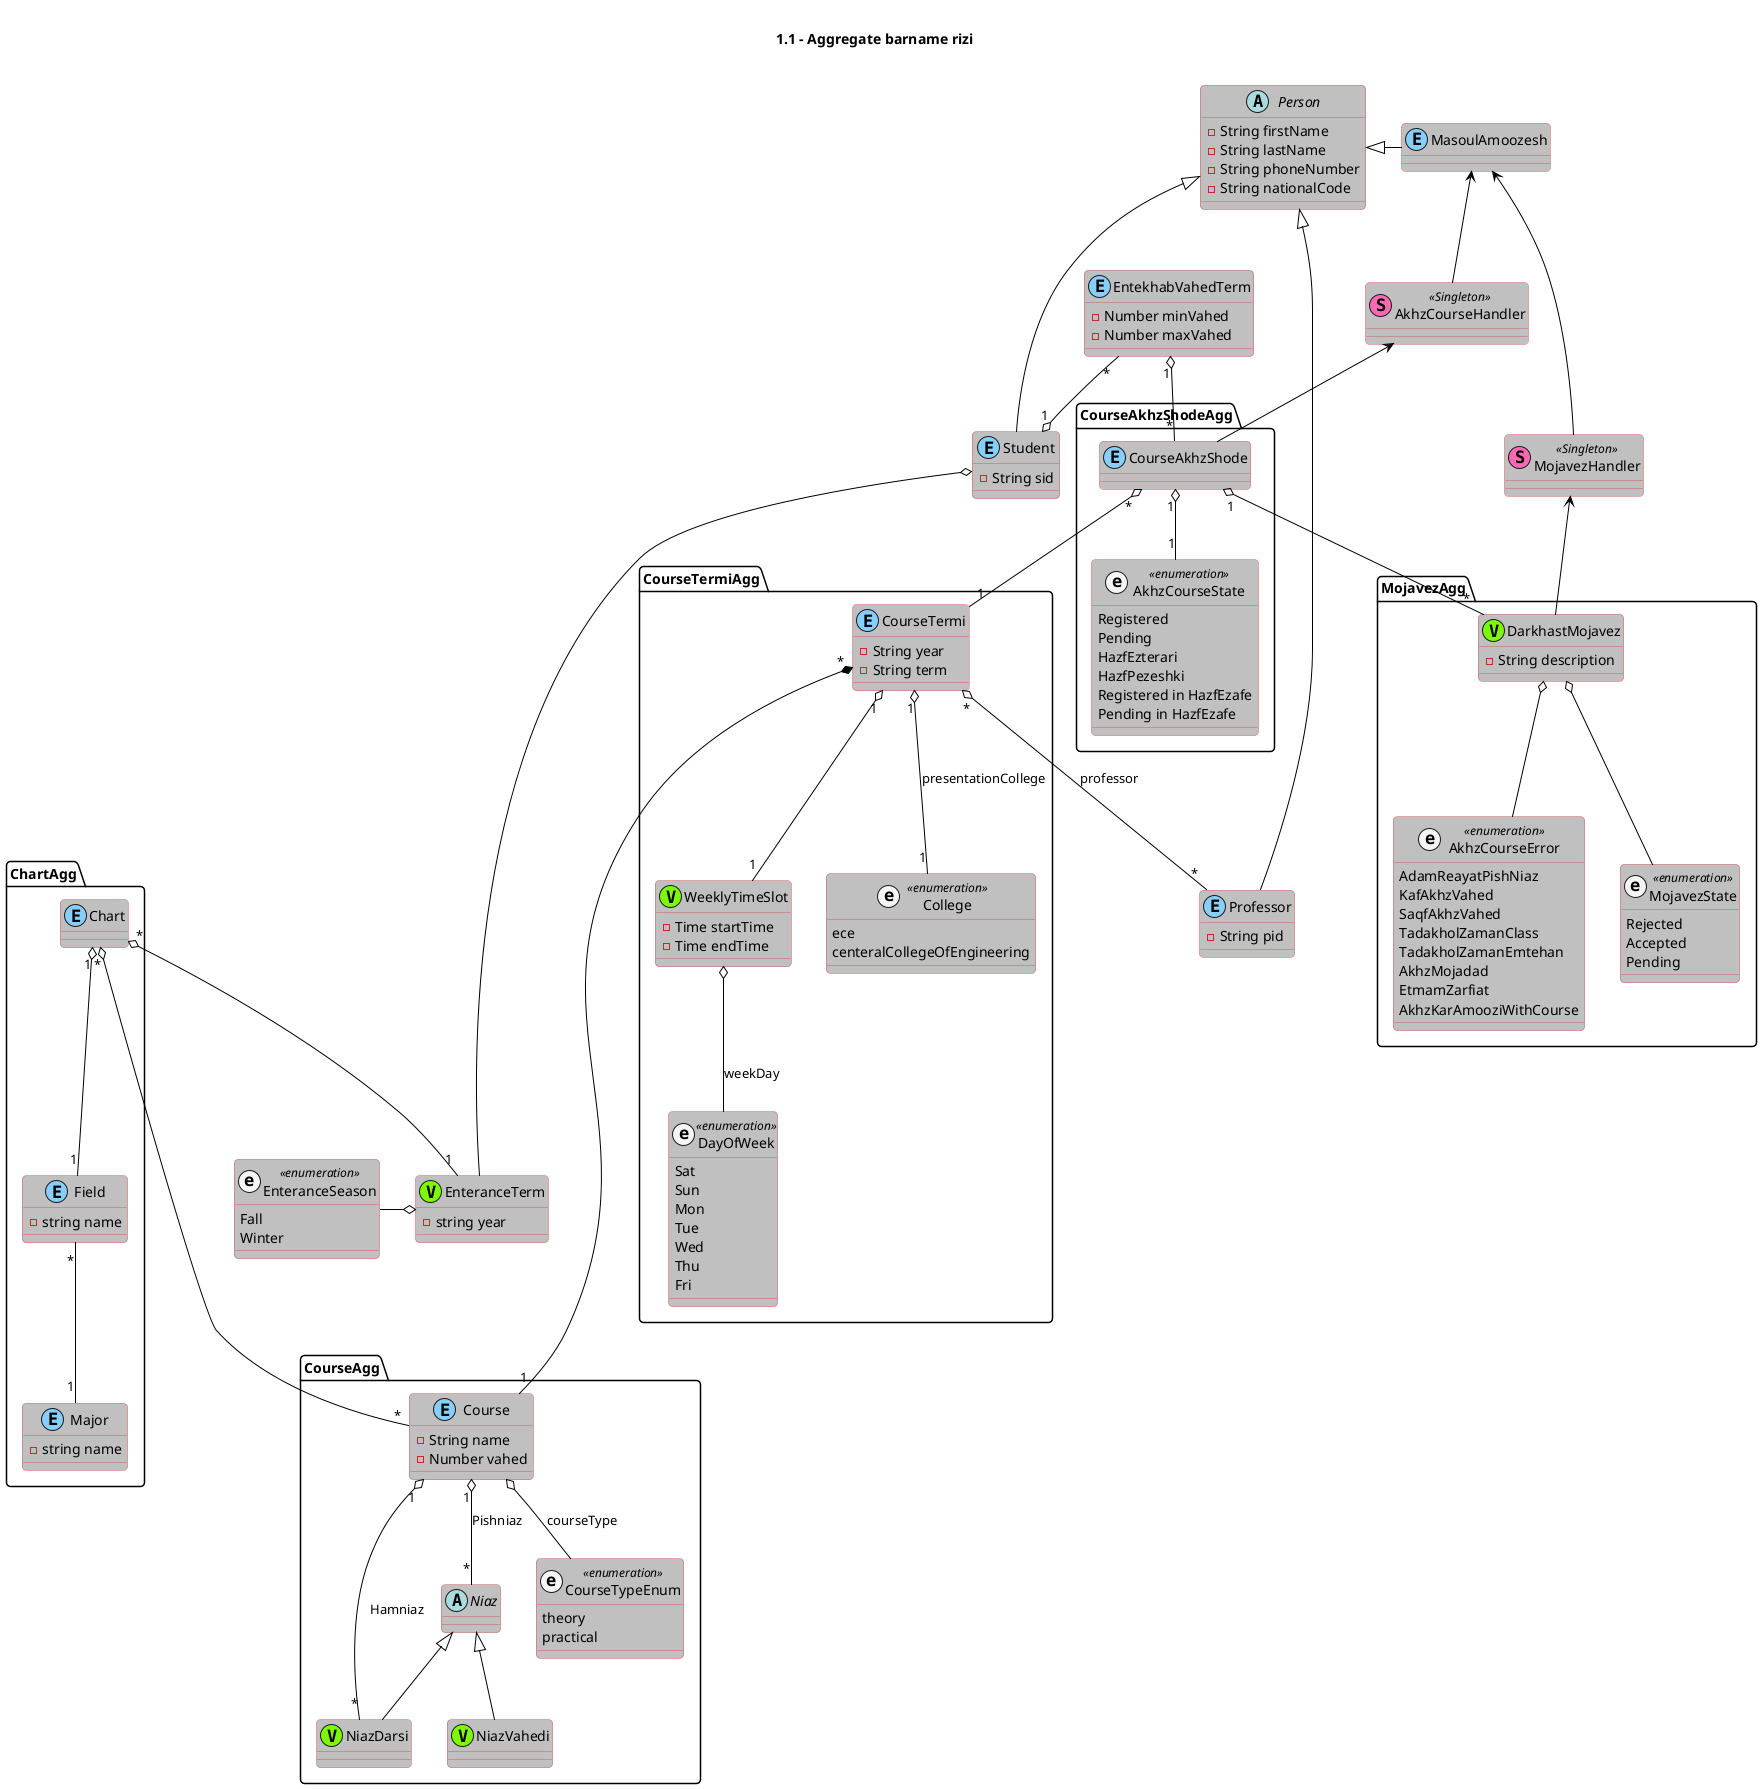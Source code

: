 @startuml

skinparam roundcorner 8

skinparam class {
	BackgroundColor #C0C0C0
	ArrowColor black
	BorderColor IndianRed
}

skinparam stereotypeCBackgroundColor gold
skinparam stereotypeIBackgroundColor AntiqueWhite
skinparam stereotypeABackgroundColor yellow

title \n1.1 - Aggregate barname rizi\n

abstract class Person {
  - String firstName
  - String lastName
  - String phoneNumber
  - String nationalCode
}
Person <|- MasoulAmoozesh
Person <|- Student

class Student << (E,LightSkyBlue) >> {
  - String sid
}


Student o-- EnteranceTerm
enum EnteranceSeason << (e,WhiteSmoke) enumeration>> {
  Fall
  Winter
}
class EnteranceTerm << (V,LawnGreen) >> {
  - string year
}
EnteranceTerm o-left- EnteranceSeason

Person <|- Professor
class Professor << (E,LightSkyBlue) >> {
  - String pid
}

class MasoulAmoozesh << (E,LightSkyBlue) >> {
}


package ChartAgg {
' Reshte
  class Major << (E,LightSkyBlue) >> {
    - string name
  }

' Gerayesh
  class Field << (E,LightSkyBlue) >> {
    - string name
  }

  class Chart << (E,LightSkyBlue) >> {
  }
  Field "*" -- "1" Major
  Chart "1" o-- "1" Field
}
Chart "*" o-- "1" EnteranceTerm

package CourseAgg {
  Chart "*" o--- "*" Course
  abstract class Niaz {
  }

  class Course << (E,LightSkyBlue) >> {
    - String name
    - Number vahed
  }
  class NiazDarsi << (V,LawnGreen) >> {
  } 
  Niaz <|-- NiazDarsi

  class NiazVahedi << (V,LawnGreen) >> {
  } 
  Niaz <|-- NiazVahedi
  Course "1" o-- "*" Niaz : Pishniaz
  Course "1" o-- "*" NiazDarsi : Hamniaz
  Course  o-- CourseTypeEnum : courseType 

  enum CourseTypeEnum << (e,WhiteSmoke) enumeration>> {
    theory
    practical
  }
}

package CourseTermiAgg {
  
  class CourseTermi << (E,LightSkyBlue) >> {
    - String year
    - String term
  }
  CourseTermi "*" *---- "1" Course
  CourseTermi "*" o-- "*" Professor : professor
  ' CourseTermi "*" o-- "*" Student : students
  CourseTermi "1" o-- "1" WeeklyTimeSlot
  CourseTermi "1" o-- "1" College : presentationCollege
  class WeeklyTimeSlot << (V,LawnGreen) >> {
    - Time startTime
    - Time endTime
  }
  WeeklyTimeSlot o-- DayOfWeek : weekDay
  enum DayOfWeek << (e,WhiteSmoke) enumeration>> {
    Sat
    Sun
    Mon
    Tue
    Wed
    Thu
    Fri
  }
  enum College << (e,WhiteSmoke) enumeration>> {
    ece
    centeralCollegeOfEngineering
  }

}


class EntekhabVahedTerm << (E,LightSkyBlue) >> {
  - Number minVahed
  - Number maxVahed
}
EntekhabVahedTerm "*" --o "1" Student

package CourseAkhzShodeAgg {
  EntekhabVahedTerm "1" o-- "*" CourseAkhzShode
  
  enum AkhzCourseState << (e,WhiteSmoke) enumeration>> {
    Registered
    Pending
    HazfEzterari
    HazfPezeshki
    Registered in HazfEzafe
    Pending in HazfEzafe
  }
  class CourseAkhzShode << (E,LightSkyBlue) >> {
  }
  CourseAkhzShode "*" o-- "1" CourseTermi
  CourseAkhzShode "1" o-- "1" AkhzCourseState
}
AkhzCourseHandler <-- CourseAkhzShode
class AkhzCourseHandler << (S,HotPink) Singleton >> {
}
MasoulAmoozesh <-- AkhzCourseHandler



class MojavezHandler << (S,HotPink) Singleton >> {
}
MasoulAmoozesh <-- MojavezHandler



package MojavezAgg {
  MojavezHandler <-- DarkhastMojavez
  ' MojavezHandler <-- AkhzCourseError
  enum AkhzCourseError << (e,WhiteSmoke) enumeration>> {
    AdamReayatPishNiaz
    KafAkhzVahed
    SaqfAkhzVahed
    TadakholZamanClass
    TadakholZamanEmtehan
    AkhzMojadad
    EtmamZarfiat
    AkhzKarAmooziWithCourse
  }

  class DarkhastMojavez << (V,LawnGreen) >> {
    - String description
  }
  DarkhastMojavez o-- AkhzCourseError
  DarkhastMojavez o-- MojavezState
  CourseAkhzShode "1" o-- "*" DarkhastMojavez
  enum MojavezState << (e,WhiteSmoke) enumeration>> {
    Rejected
    Accepted
    Pending
  }
}

@enduml
